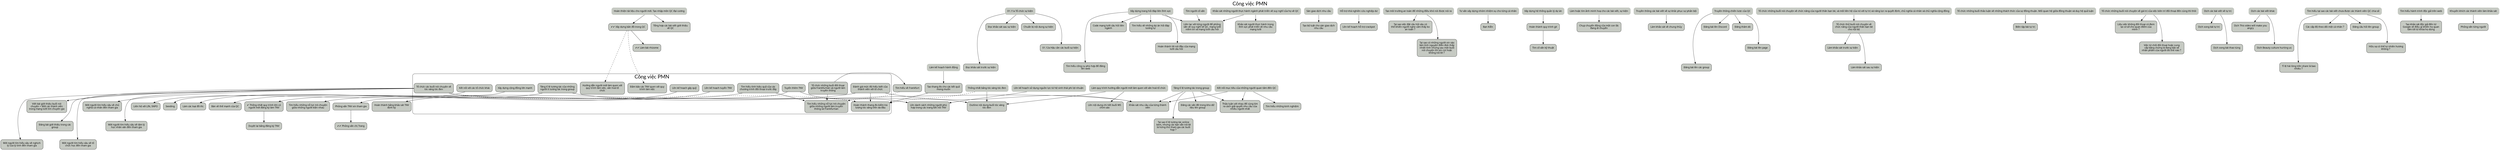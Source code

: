 digraph "Công việc thành phần" {
	graph [fontname=Lato,
		fontsize=30,
		label="Công việc PMN",
		labelloc=t,
		overlap=false,
		style=rounded
	];
	node [fillcolor="#c6cac3",
		fontname="SVN-Avo",
		margin=0.2,
		shape=plaintext,
		style="filled, rounded"
	];
	edge [penwidth=1,
		style=""
	];
	subgraph cluster_next {
		node [shape=polygon];
		"Hoàn thành thang đo kiểm tra lượng tóc vàng trên da đầu"	[label="Hoàn thành thang đo kiểm tra\nlượng tóc vàng trên da đầu"];
		"Tìm hiểu những nỗ lực trò chuyện giữa những người làm truyền thông và Frankfurtian"	[label="Tìm hiểu những nỗ lực trò chuyện\ngiữa những người làm truyền\nthông và Frankfurtian"];
		"Tổ chức các buổi nói chuyện về tóc vàng tóc đen"	[label="Tổ chức các buổi nói chuyện về\ntóc vàng tóc đen"];
		"Kết nối với các tổ chức khác"	[label="Kết nối với các tổ chức khác"];
		"Xây dựng cộng đồng lớn mạnh"	[label="Xây dựng cộng đồng lớn mạnh"];
		"Tuyển thêm TNV"	[label="Tuyển thêm TNV"];
		"Tổ chức những buổi đối thoại giữa Frankfurtian và người làm truyền thông"	[label="Tổ chức những buổi đối thoại\ngiữa Frankfurtian và người làm\ntruyền thông"];
		"Tìm hiểu tính hiệu quả của các chương trình đối thoại trước đây"	[label="Tìm hiểu tính hiệu quả của các\nchương trình đối thoại trước đây"];
		"Đảm bảo các TNV quen với quy trình làm việc"	[label="Đảm bảo các TNV quen với quy\ntrình làm việc"];
		"Hướng dẫn người mới làm quen với quy trình làm việc, văn hoá tổ chức"	[label="Hướng dẫn người mới làm quen với\nquy trình làm việc, văn hoá tổ\nchức"];
		"Lên kế hoạch gây quỹ"	[label="Lên kế hoạch gây quỹ"];
		"Lên kế hoạch tuyển TNV"	[label="Lên kế hoạch tuyển TNV"];
		"Đánh giá mức độ hiểu biết của thành viên với tổ chức"	[label="Đánh giá mức độ hiểu biết của\nthành viên với tổ chức"];
		"Tăng tỉ lệ tương tác của những người ít tương tác trong group"	[label="Tăng tỉ lệ tương tác của những\nngười ít tương tác trong group"];
	}
	"Chuẩn bị nội dung sự kiện"	[label="Chuẩn bị nội dung sự kiện",
		shape=polygon];
	"01.12a Hậu cần các buổi sự kiện"	[label="01.12a Hậu cần các buổi sự kiện",
		shape=polygon];
	"Đọc khảo sát trước sự kiện"	[label="Đọc khảo sát trước sự kiện",
		shape=polygon];
	"Đọc khảo sát sau sự kiện"	[label="Đọc khảo sát sau sự kiện",
		shape=polygon];
	"Tìm hiểu về những dự án hỏi đáp tương tự"	[label="Tìm hiểu về những dự án hỏi đáp\ntương tự",
		shape=polygon];
	"Hoàn thành lời nói đầu của mạng lưới câu hỏi"	[label="Hoàn thành lời nói đầu của mạng\nlưới câu hỏi",
		shape=polygon];
	"Liên lạc với từng người để phỏng vấn về suy nghĩ về QC, mạng lưới niềm tin và mạng lưới câu \
hỏi"	[label="Liên lạc với từng người để phỏng\nvấn về suy nghĩ về QC, mạng lưới\nniềm tin và mạng lưới câu \
hỏi",
		shape=polygon];
	"Tìm hiểu công cụ phù hợp để đăng lên web"	[label="Tìm hiểu công cụ phù hợp để đăng\nlên web",
		shape=polygon];
	"Code mạng lưới câu hỏi liên ngành"	[label="Code mạng lưới câu hỏi liên\nngành",
		shape=polygon];
	"Tạo bộ luật cho sàn giao dịch nhu cầu"	[label="Tạo bộ luật cho sàn giao dịch\nnhu cầu",
		shape=polygon];
	"Lên kế hoạch hỗ trợ crackpot"	[label="Lên kế hoạch hỗ trợ crackpot",
		shape=polygon];
	"Tại sao việc đặt câu hỏi sâu có thể khiến người nghe cảm thấy ko an toàn？"	[label="Tại sao việc đặt câu hỏi sâu có\nthể khiến người nghe cảm thấy ko\nan toàn？",
		shape=polygon];
	"Tại sao có những người xin vào làm tình nguyện điền đơn thấy nhiệt tình nhưng sau một buổi nói chuyện \
thì xin rút hoặc không trả lời？"	[label="Tại sao có những người xin vào\nlàm tình nguyện điền đơn thấy\nnhiệt tình nhưng sau một buổi\nnói chuyện \
thì xin rút hoặc\nkhông trả lời？",
		shape=polygon];
	"Bạn Kiễn"	[label="Bạn Kiễn",
		shape=polygon];
	"Outline nội dung buổi tóc vàng tóc đen"	[label="Outline nội dung buổi tóc vàng\ntóc đen",
		shape=polygon];
	"Lên danh sách những người phù hợp trong các trang kết nối TNV"	[label="Lên danh sách những người phù\nhợp trong các trang kết nối TNV",
		shape=polygon];
	"✔✔ Xây dựng bản đồ trong QC"	[label="✔✔ Xây dựng bản đồ trong QC",
		shape=polygon];
	"✔✔ Làm bài rhizome"	[label="✔✔ Làm bài rhizome",
		shape=polygon];
	"✔✔ Xây dựng bản đồ trong QC" -> "✔✔ Làm bài rhizome"	[minlen=1,
		style=solid];
	"✔✔ Xây dựng bản đồ trong QC" -> "Đảm bảo các TNV quen với quy trình làm việc"	[minlen=2,
		style=dashed];
	"✔✔ Xây dựng bản đồ trong QC" -> "Hướng dẫn người mới làm quen với quy trình làm việc, văn hoá tổ chức"	[minlen=3,
		style=dashed];
	"Tổng hợp các bài viết giới thiệu về QC"	[label="Tổng hợp các bài viết giới thiệu\nvề QC",
		shape=polygon];
	"Hoàn thành quy trình git"	[label="Hoàn thành quy trình git",
		shape=polygon];
	"Tìm cố vấn kỹ thuật"	[label="Tìm cố vấn kỹ thuật",
		shape=polygon];
	"Hoàn thành quy trình git" -> "Tìm cố vấn kỹ thuật"	[minlen=1,
		style=solid];
	"Chụp chuyển động của một con lắc đang di chuyển"	[label="Chụp chuyển động của một con lắc\nđang di chuyển",
		shape=polygon];
	Seeding	[label=Seeding,
		shape=polygon];
	"Khảo sát nhu cầu của từng thành viên"	[label="Khảo sát nhu cầu của từng thành\nviên",
		shape=polygon];
	"Thảo luận với nhau để cùng tìm ra cách giải quyết nhu cầu của nhiều người nhất"	[label="Thảo luận với nhau để cùng tìm\nra cách giải quyết nhu cầu của\nnhiều người nhất",
		shape=polygon];
	"Đăng các vấn đề trong kho dữ liệu lên group"	[label="Đăng các vấn đề trong kho dữ\nliệu lên group",
		shape=polygon];
	"Tại sao tỉ lệ tương tác online kém, nhưng các bạn vẫn trả lời là hứng thú tham gia các buổi họp？"	[label="Tại sao tỉ lệ tương tác online\nkém, nhưng các bạn vẫn trả lời\nlà hứng thú tham gia các buổi\nhọp？",
		shape=polygon];
	"Làm các loại đồ thị"	[label="Làm các loại đồ thị",
		shape=polygon];
	"Làm khảo sát về chung thủy"	[label="Làm khảo sát về chung thủy",
		shape=polygon];
	"Tìm hiểu những kinh nghiệm"	[label="Tìm hiểu những kinh nghiệm",
		shape=polygon];
	"Đăng thăm dò"	[label="Đăng thăm dò",
		shape=polygon];
	"Đăng bài lên page"	[label="Đăng bài lên page",
		shape=polygon];
	"Đăng bài lên các group"	[label="Đăng bài lên các group",
		shape=polygon];
	"Đăng bài lên Discord"	[label="Đăng bài lên Discord",
		shape=polygon];
	"Liên hệ với LIN, SNPO"	[label="Liên hệ với LIN, SNPO",
		shape=polygon];
	"Làm khảo sát trước sự kiện"	[label="Làm khảo sát trước sự kiện",
		shape=polygon];
	"Làm khảo sát sau sự kiện"	[label="Làm khảo sát sau sự kiện",
		shape=polygon];
	"Tìm hiểu về Frankfurt"	[label="Tìm hiểu về Frankfurt",
		shape=polygon];
	"Tìm hiểu về Frankfurt" -> "Tìm hiểu những nỗ lực trò chuyện giữa những người làm truyền thông và Frankfurtian"	[style=dashed];
	"Biên tập bài tự trị"	[label="Biên tập bài tự trị",
		shape=polygon];
	"Liệu việc không đối thoại có đem lại cơ sở cho quan điểm của mình？"	[label="Liệu việc không đối thoại có đem\nlại cơ sở cho quan điểm của\nmình？",
		shape=polygon];
	"Việc từ chối đối thoại hoặc cung cấp bằng chứng là đang bảo vệ nhân phẩm của người đó thế nào？"	[label="Việc từ chối đối thoại hoặc cung\ncấp bằng chứng là đang bảo vệ\nnhân phẩm của người đó thế \
nào？",
		shape=polygon];
	"Tổ chức thử buổi nói chuyện về chức năng của người thân bạn bè cho nội bộ"	[label="Tổ chức thử buổi nói chuyện về\nchức năng của người thân bạn bè\ncho nội bộ",
		shape=polygon];
	"Tổ chức thử buổi nói chuyện về chức năng của người thân bạn bè cho nội bộ" -> "Làm khảo sát trước sự kiện"	[minlen=1,
		style=solid];
	"Tổ chức thử buổi nói chuyện về chức năng của người thân bạn bè cho nội bộ" -> "Làm khảo sát sau sự kiện"	[minlen=2,
		style=solid];
	"Viết bài giới thiệu buổi nói chuyện + Mời các thành viên trong mạng lưới tìm chuyên gia"	[label="Viết bài giới thiệu buổi nói\nchuyện + Mời các thành viên\ntrong mạng lưới tìm chuyên gia",
		shape=polygon];
	"Đăng bài giới thiệu trong các group"	[label="Đăng bài giới thiệu trong các\ngroup",
		shape=polygon];
	"Mời người tìm hiểu sâu về tổ chức học đến tham gia"	[label="Mời người tìm hiểu sâu về tổ\nchức học đến tham gia",
		shape=polygon];
	"Mời người tìm hiểu sâu về chủ nghĩa cá nhân đến tham gia"	[label="Mời người tìm hiểu sâu về chủ\nnghĩa cá nhân đến tham gia",
		shape=polygon];
	"Mời người tìm hiểu sâu về tâm lý học nhân văn đến tham gia"	[label="Mời người tìm hiểu sâu về tâm lý\nhọc nhân văn đến tham gia",
		shape=polygon];
	"Mời người tìm hiểu sâu về nghịch lý của lý tính đến tham gia"	[label="Mời người tìm hiểu sâu về nghịch\nlý của lý tính đến tham gia",
		shape=polygon];
	"Tìm hiểu những nỗ lực trò chuyện giữa những người kiện nhau"	[label="Tìm hiểu những nỗ lực trò chuyện\ngiữa những người kiện nhau",
		shape=polygon];
	"Dịch xong bài tự trị"	[label="Dịch xong bài tự trị",
		shape=polygon];
	"Dịch xong bài thao túng"	[label="Dịch xong bài thao túng",
		shape=polygon];
	"Dịch This video will make you angry"	[label="Dịch This video will make you\nangry",
		shape=polygon];
	"Dịch Beauty culture hurting us"	[label="Dịch Beauty culture hurting us",
		shape=polygon];
	"Duyệt lại bảng đăng ký TNV"	[label="Duyệt lại bảng đăng ký TNV",
		shape=polygon];
	"Phỏng vấn TNV xin tham gia"	[label="Phỏng vấn TNV xin tham gia",
		shape=polygon];
	"✔✔ Phỏng vấn chị Trang"	[label="✔✔ Phỏng vấn chị Trang",
		shape=polygon];
	"Phỏng vấn TNV xin tham gia" -> "✔✔ Phỏng vấn chị Trang"	[minlen=1,
		style=solid];
	"✔ Thống nhất quy trình khi có người mới đăng ký làm TNV"	[label="✔ Thống nhất quy trình khi có\nngười mới đăng ký làm TNV",
		shape=polygon];
	"✔ Thống nhất quy trình khi có người mới đăng ký làm TNV" -> "Duyệt lại bảng đăng ký TNV"	[minlen=1,
		style=solid];
	"Bàn về thế mạnh của QC"	[label="Bàn về thế mạnh của QC",
		shape=polygon];
	"Lên nội dung chi tiết buổi WS chim sáo"	[label="Lên nội dung chi tiết buổi WS\nchim sáo",
		shape=polygon];
	"Tạo thang đo cho các kết quả mong muốn"	[label="Tạo thang đo cho các kết quả\nmong muốn",
		shape=polygon];
	"Tạo thang đo cho các kết quả mong muốn" -> "Hoàn thành thang đo kiểm tra lượng tóc vàng trên da đầu"	[style=solid];
	"Hoàn thành bảng khảo sát TNV định kỳ"	[label="Hoàn thành bảng khảo sát TNV\nđịnh kỳ",
		shape=polygon];
	"Đăng câu hỏi lên group"	[label="Đăng câu hỏi lên group",
		shape=polygon];
	"Hữu xạ có thể tự nhiên hương không？"	[label="Hữu xạ có thể tự nhiên hương\nkhông？",
		shape=polygon];
	"Tỉ lệ hài lòng trên share là bao nhiêu？"	[label="Tỉ lệ hài lòng trên share là bao\nnhiêu？",
		shape=polygon];
	"Các cấp độ theo dõi một cá nhân？"	[label="Các cấp độ theo dõi một cá nhân？",
		shape=polygon];
	"Tạo khảo sát độc giả đến từ Google về điều gì khiến họ quan tâm tới từ khóa họ dùng"	[label="Tạo khảo sát độc giả đến từ\nGoogle về điều gì khiến họ quan\ntâm tới từ khóa họ dùng",
		shape=polygon];
	"Khảo sát người thực hành trong lĩnh vực phát triển về nhu cầu mạng lưới"	[label="Khảo sát người thực hành trong\nlĩnh vực phát triển về nhu cầu\nmạng lưới",
		shape=polygon];
	"Phỏng vấn từng người"	[label="Phỏng vấn từng người",
		shape=polygon];
	"Tổ chức các buổi nói chuyện về tóc vàng tóc đen" -> "Hoàn thành thang đo kiểm tra lượng tóc vàng trên da đầu"	[style=dashed];
	"Tổ chức các buổi nói chuyện về tóc vàng tóc đen" -> "Outline nội dung buổi tóc vàng tóc đen"	[style=solid];
	"Tổ chức các buổi nói chuyện về tóc vàng tóc đen" -> "Viết bài giới thiệu buổi nói chuyện + Mời các thành viên trong mạng lưới tìm chuyên gia"	[minlen=1,
		style=solid];
	"Tổ chức các buổi nói chuyện về tóc vàng tóc đen" -> "Đăng bài giới thiệu trong các group"	[minlen=2,
		style=solid];
	"Tổ chức các buổi nói chuyện về tóc vàng tóc đen" -> "Mời người tìm hiểu sâu về tổ chức học đến tham gia"	[minlen=3,
		style=solid];
	"Tổ chức các buổi nói chuyện về tóc vàng tóc đen" -> "Mời người tìm hiểu sâu về chủ nghĩa cá nhân đến tham gia"	[minlen=1,
		style=solid];
	"Tổ chức các buổi nói chuyện về tóc vàng tóc đen" -> "Mời người tìm hiểu sâu về tâm lý học nhân văn đến tham gia"	[minlen=2,
		style=solid];
	"Tổ chức các buổi nói chuyện về tóc vàng tóc đen" -> "Mời người tìm hiểu sâu về nghịch lý của lý tính đến tham gia"	[minlen=3,
		style=solid];
	"Kết nối với các tổ chức khác" -> "Liên hệ với LIN, SNPO"	[style=solid];
	"Xây dựng cộng đồng lớn mạnh" -> Seeding	[style=solid];
	"Tuyển thêm TNV" -> "Lên danh sách những người phù hợp trong các trang kết nối TNV"	[style=solid];
	"Tuyển thêm TNV" -> "Phỏng vấn TNV xin tham gia"	[style=solid];
	"Tổ chức những buổi đối thoại giữa Frankfurtian và người làm truyền thông" -> "Tìm hiểu những nỗ lực trò chuyện giữa những người làm truyền thông và Frankfurtian"	[style=solid];
	"Tổ chức những buổi đối thoại giữa Frankfurtian và người làm truyền thông" -> "Tìm hiểu về Frankfurt"	[style=solid];
	"Tìm hiểu tính hiệu quả của các chương trình đối thoại trước đây" -> "Tìm hiểu những nỗ lực trò chuyện giữa những người làm truyền thông và Frankfurtian"	[style=solid];
	"Tìm hiểu tính hiệu quả của các chương trình đối thoại trước đây" -> "Tìm hiểu những nỗ lực trò chuyện giữa những người kiện nhau"	[minlen=1,
		style=solid];
	"Lên kế hoạch gây quỹ" -> "Bàn về thế mạnh của QC"	[style=solid];
	"Lên kế hoạch tuyển TNV" -> "✔ Thống nhất quy trình khi có người mới đăng ký làm TNV"	[minlen=1,
		style=solid];
	"Đánh giá mức độ hiểu biết của thành viên với tổ chức" -> "Hoàn thành thang đo kiểm tra lượng tóc vàng trên da đầu"	[style=solid];
	"Đánh giá mức độ hiểu biết của thành viên với tổ chức" -> "Khảo sát nhu cầu của từng thành viên"	[style=solid];
	"Đánh giá mức độ hiểu biết của thành viên với tổ chức" -> "Hoàn thành bảng khảo sát TNV định kỳ"	[minlen=1,
		style=solid];
	"Tăng tỉ lệ tương tác của những người ít tương tác trong group" -> "Khảo sát nhu cầu của từng thành viên"	[style=solid];
	"Tăng tỉ lệ tương tác của những người ít tương tác trong group" -> "Làm các loại đồ thị"	[minlen=1,
		style=solid];
	"01.11a Tổ chức sự kiện" -> "Chuẩn bị nội dung sự kiện"	[minlen=1,
		style=solid];
	"01.11a Tổ chức sự kiện" -> "01.12a Hậu cần các buổi sự kiện"	[minlen=2,
		style=solid];
	"01.11a Tổ chức sự kiện" -> "Đọc khảo sát trước sự kiện"	[minlen=3,
		style=solid];
	"01.11a Tổ chức sự kiện" -> "Đọc khảo sát sau sự kiện"	[minlen=1,
		style=solid];
	"Xây dựng trang hỏi đáp liên lĩnh vực" -> "Tìm hiểu về những dự án hỏi đáp tương tự"	[minlen=1,
		style=solid];
	"Xây dựng trang hỏi đáp liên lĩnh vực" -> "Hoàn thành lời nói đầu của mạng lưới câu hỏi"	[minlen=2,
		style=solid];
	"Xây dựng trang hỏi đáp liên lĩnh vực" -> "Liên lạc với từng người để phỏng vấn về suy nghĩ về QC, mạng lưới niềm tin và mạng lưới câu \
hỏi"	[style=solid];
	"Xây dựng trang hỏi đáp liên lĩnh vực" -> "Tìm hiểu công cụ phù hợp để đăng lên web"	[minlen=3,
		style=solid];
	"Xây dựng trang hỏi đáp liên lĩnh vực" -> "Code mạng lưới câu hỏi liên ngành"	[minlen=1,
		style=solid];
	"Sàn giao dịch nhu cầu" -> "Tạo bộ luật cho sàn giao dịch nhu cầu"	[style=solid];
	"Hỗ trợ nhà nghiên cứu nghiệp dư" -> "Lên kế hoạch hỗ trợ crackpot"	[style=solid];
	"Tạo môi trường an toàn để những điều khó nói được nói ra" -> "Tại sao việc đặt câu hỏi sâu có thể khiến người nghe cảm thấy ko an toàn？"	[minlen=1,
		style=solid];
	"Tạo môi trường an toàn để những điều khó nói được nói ra" -> "Tại sao có những người xin vào làm tình nguyện điền đơn thấy nhiệt tình nhưng sau một buổi nói chuyện \
thì xin rút hoặc không trả lời？"	[minlen=2,
		style=solid];
	"Tư vấn xây dựng nhóm nhiệm vụ cho từng cá nhân" -> "Bạn Kiễn"	[style=solid];
	"Thống nhất bảng tóc vàng tóc đen" -> "Hoàn thành thang đo kiểm tra lượng tóc vàng trên da đầu"	[style=dashed];
	"Thống nhất bảng tóc vàng tóc đen" -> "Outline nội dung buổi tóc vàng tóc đen"	[style=solid];
	"Lên kế hoạch sử dụng nguồn lực từ hệ sinh thái phi lợi nhuận" -> "Lên danh sách những người phù hợp trong các trang kết nối TNV"	[minlen=1,
		style=solid];
	"Hoàn thiện tài liệu cho người mới. Tạo nhập môn QC đại cương" -> "✔✔ Xây dựng bản đồ trong QC"	[style=solid];
	"Hoàn thiện tài liệu cho người mới. Tạo nhập môn QC đại cương" -> "Tổng hợp các bài viết giới thiệu về QC"	[minlen=1,
		style=solid];
	"Xây dựng hệ thống quản lý dự án" -> "Hoàn thành quy trình git"	[minlen=1,
		style=solid];
	"Làm hoặc tìm ảnh minh hoạ cho các bài viết, sự kiện" -> "Chụp chuyển động của một con lắc đang di chuyển"	[style=solid];
	"Tăng tỉ lệ tương tác trong group" -> "Khảo sát nhu cầu của từng thành viên"	[style=solid];
	"Tăng tỉ lệ tương tác trong group" -> "Thảo luận với nhau để cùng tìm ra cách giải quyết nhu cầu của nhiều người nhất"	[style=solid];
	"Tăng tỉ lệ tương tác trong group" -> "Đăng các vấn đề trong kho dữ liệu lên group"	[minlen=1,
		style=solid];
	"Tăng tỉ lệ tương tác trong group" -> "Tại sao tỉ lệ tương tác online kém, nhưng các bạn vẫn trả lời là hứng thú tham gia các buổi họp？"	[minlen=2,
		style=solid];
	"Truyền thông các bài viết về sự khắc phục sự phản bội" -> "Làm khảo sát về chung thủy"	[style=solid];
	"Kết nối mục tiêu của những người quan tâm đến QC" -> "Khảo sát nhu cầu của từng thành viên"	[style=solid];
	"Kết nối mục tiêu của những người quan tâm đến QC" -> "Thảo luận với nhau để cùng tìm ra cách giải quyết nhu cầu của nhiều người nhất"	[style=solid];
	"Kết nối mục tiêu của những người quan tâm đến QC" -> "Tìm hiểu những kinh nghiệm"	[minlen=1,
		style=solid];
	"Truyền thông chiến lược của QC" -> "Đăng thăm dò"	[minlen=1,
		style=solid];
	"Truyền thông chiến lược của QC" -> "Đăng bài lên page"	[minlen=2,
		style=solid];
	"Truyền thông chiến lược của QC" -> "Đăng bài lên các group"	[minlen=3,
		style=solid];
	"Truyền thông chiến lược của QC" -> "Đăng bài lên Discord"	[minlen=1,
		style=solid];
	"Tổ chức những buổi thảo luận về những thách thức của sự đồng thuận. Mối quan hệ giữa đồng thuận \
và duy hệ quả luận" -> "Biên tập bài tự trị"	[style=solid];
	"Tổ chức những buổi nói chuyện về giá trị của việc kiên trì đối thoại đến cùng thì thôi" -> "Liệu việc không đối thoại có đem lại cơ sở cho quan điểm của mình？"	[minlen=1,
		style=solid];
	"Tổ chức những buổi nói chuyện về giá trị của việc kiên trì đối thoại đến cùng thì thôi" -> "Việc từ chối đối thoại hoặc cung cấp bằng chứng là đang bảo vệ nhân phẩm của người đó thế nào？"	[minlen=2,
		style=solid];
	"Tổ chức những buổi nói chuyện về chức năng của người thân bạn bè, và mối liên hệ của nó với \
tự trị và năng lực ra quyết định, chủ nghĩa cá nhân và chủ nghĩa cộng đồng" -> "Tổ chức thử buổi nói chuyện về chức năng của người thân bạn bè cho nội bộ"	[minlen=1,
		style=solid];
	"Dịch các bài viết về tự trị" -> "Dịch xong bài tự trị"	[minlen=1,
		style=solid];
	"Dịch các bài viết về tự trị" -> "Dịch xong bài thao túng"	[minlen=2,
		style=solid];
	"Dịch các bài viết khác" -> "Dịch This video will make you angry"	[minlen=1,
		style=solid];
	"Dịch các bài viết khác" -> "Dịch Beauty culture hurting us"	[minlen=2,
		style=solid];
	"Tìm người cố vấn" -> "Liên lạc với từng người để phỏng vấn về suy nghĩ về QC, mạng lưới niềm tin và mạng lưới câu \
hỏi"	[minlen=1,
		style=solid];
	"Làm quy trình hướng dẫn người mới làm quen với văn hoá tổ chức" -> "Outline nội dung buổi tóc vàng tóc đen"	[style=solid];
	"Làm quy trình hướng dẫn người mới làm quen với văn hoá tổ chức" -> "Lên nội dung chi tiết buổi WS chim sáo"	[minlen=1,
		style=solid];
	"Làm kế hoạch hành động" -> "Tạo thang đo cho các kết quả mong muốn"	[minlen=1,
		style=solid];
	"Tìm hiểu tại sao các bài viết chưa được các thành viên QC chia sẻ" -> "Đăng câu hỏi lên group"	[minlen=1,
		style=solid];
	"Tìm hiểu tại sao các bài viết chưa được các thành viên QC chia sẻ" -> "Hữu xạ có thể tự nhiên hương không？"	[minlen=2,
		style=solid];
	"Tìm hiểu tại sao các bài viết chưa được các thành viên QC chia sẻ" -> "Tỉ lệ hài lòng trên share là bao nhiêu？"	[minlen=3,
		style=solid];
	"Tìm hiểu tại sao các bài viết chưa được các thành viên QC chia sẻ" -> "Các cấp độ theo dõi một cá nhân？"	[minlen=1,
		style=solid];
	"Tìm hiểu hành trình độc giả trên web" -> "Tạo khảo sát độc giả đến từ Google về điều gì khiến họ quan tâm tới từ khóa họ dùng"	[style=solid];
	"Khảo sát những người thực hành ngành phát triển về suy nghĩ của họ về QC" -> "Liên lạc với từng người để phỏng vấn về suy nghĩ về QC, mạng lưới niềm tin và mạng lưới câu \
hỏi"	[style=solid];
	"Khảo sát những người thực hành ngành phát triển về suy nghĩ của họ về QC" -> "Khảo sát người thực hành trong lĩnh vực phát triển về nhu cầu mạng lưới"	[minlen=1,
		style=solid];
	"Khuyến khích các thành viên làm khảo sát" -> "Phỏng vấn từng người"	[style=solid];
}
